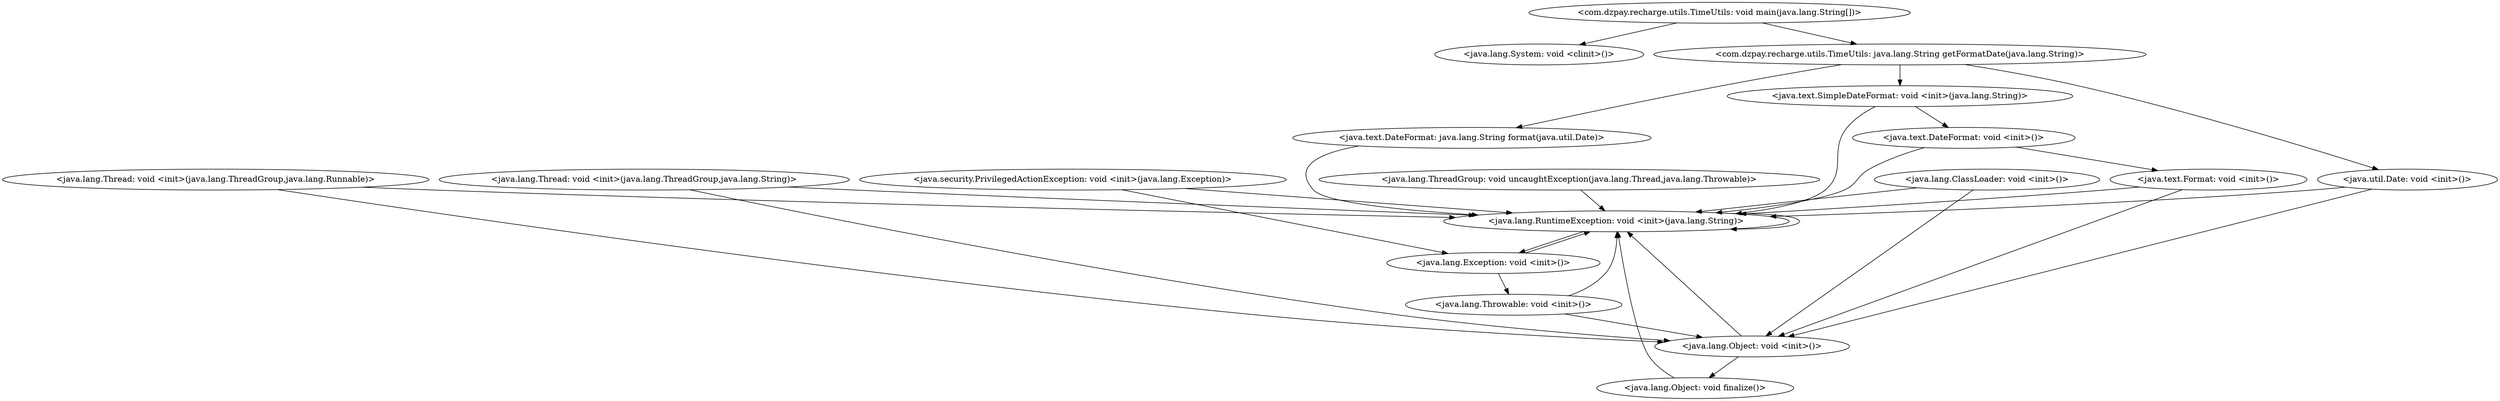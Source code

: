 digraph CallGraph {
"<com.dzpay.recharge.utils.TimeUtils: void main(java.lang.String[])>" -> "<java.lang.System: void <clinit>()>";
"<com.dzpay.recharge.utils.TimeUtils: void main(java.lang.String[])>" -> "<com.dzpay.recharge.utils.TimeUtils: java.lang.String getFormatDate(java.lang.String)>";
"<java.lang.ThreadGroup: void uncaughtException(java.lang.Thread,java.lang.Throwable)>" -> "<java.lang.RuntimeException: void <init>(java.lang.String)>";
"<java.lang.ClassLoader: void <init>()>" -> "<java.lang.Object: void <init>()>";
"<java.lang.ClassLoader: void <init>()>" -> "<java.lang.RuntimeException: void <init>(java.lang.String)>";
"<java.security.PrivilegedActionException: void <init>(java.lang.Exception)>" -> "<java.lang.Exception: void <init>()>";
"<java.security.PrivilegedActionException: void <init>(java.lang.Exception)>" -> "<java.lang.RuntimeException: void <init>(java.lang.String)>";
"<java.lang.Thread: void <init>(java.lang.ThreadGroup,java.lang.Runnable)>" -> "<java.lang.Object: void <init>()>";
"<java.lang.Thread: void <init>(java.lang.ThreadGroup,java.lang.Runnable)>" -> "<java.lang.RuntimeException: void <init>(java.lang.String)>";
"<java.lang.Thread: void <init>(java.lang.ThreadGroup,java.lang.String)>" -> "<java.lang.Object: void <init>()>";
"<java.lang.Thread: void <init>(java.lang.ThreadGroup,java.lang.String)>" -> "<java.lang.RuntimeException: void <init>(java.lang.String)>";
"<com.dzpay.recharge.utils.TimeUtils: java.lang.String getFormatDate(java.lang.String)>" -> "<java.text.SimpleDateFormat: void <init>(java.lang.String)>";
"<com.dzpay.recharge.utils.TimeUtils: java.lang.String getFormatDate(java.lang.String)>" -> "<java.util.Date: void <init>()>";
"<java.lang.RuntimeException: void <init>(java.lang.String)>" -> "<java.lang.Exception: void <init>()>";
"<java.lang.RuntimeException: void <init>(java.lang.String)>" -> "<java.lang.RuntimeException: void <init>(java.lang.String)>";
"<java.lang.Object: void <init>()>" -> "<java.lang.Object: void finalize()>";
"<java.lang.Object: void <init>()>" -> "<java.lang.RuntimeException: void <init>(java.lang.String)>";
"<java.lang.Exception: void <init>()>" -> "<java.lang.Throwable: void <init>()>";
"<java.lang.Exception: void <init>()>" -> "<java.lang.RuntimeException: void <init>(java.lang.String)>";
"<java.text.SimpleDateFormat: void <init>(java.lang.String)>" -> "<java.text.DateFormat: void <init>()>";
"<java.text.SimpleDateFormat: void <init>(java.lang.String)>" -> "<java.lang.RuntimeException: void <init>(java.lang.String)>";
"<java.util.Date: void <init>()>" -> "<java.lang.Object: void <init>()>";
"<java.util.Date: void <init>()>" -> "<java.lang.RuntimeException: void <init>(java.lang.String)>";
"<java.lang.Object: void finalize()>" -> "<java.lang.RuntimeException: void <init>(java.lang.String)>";
"<java.lang.Throwable: void <init>()>" -> "<java.lang.Object: void <init>()>";
"<java.lang.Throwable: void <init>()>" -> "<java.lang.RuntimeException: void <init>(java.lang.String)>";
"<java.text.DateFormat: void <init>()>" -> "<java.text.Format: void <init>()>";
"<java.text.DateFormat: void <init>()>" -> "<java.lang.RuntimeException: void <init>(java.lang.String)>";
"<java.text.Format: void <init>()>" -> "<java.lang.Object: void <init>()>";
"<java.text.Format: void <init>()>" -> "<java.lang.RuntimeException: void <init>(java.lang.String)>";
"<com.dzpay.recharge.utils.TimeUtils: java.lang.String getFormatDate(java.lang.String)>" -> "<java.text.DateFormat: java.lang.String format(java.util.Date)>";
"<java.text.DateFormat: java.lang.String format(java.util.Date)>" -> "<java.lang.RuntimeException: void <init>(java.lang.String)>";
}
